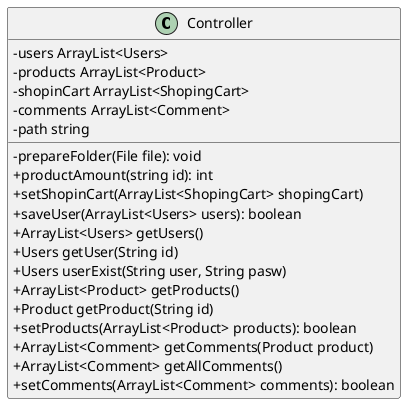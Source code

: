 @startuml Controller
!startsub Controller
skinparam ClassAttributeIconSize 0

class Controller {
    -users ArrayList<Users>
    -products ArrayList<Product>
    -shopinCart ArrayList<ShopingCart>
    -comments ArrayList<Comment>
    -path string
    -prepareFolder(File file): void
    +productAmount(string id): int
    +setShopinCart(ArrayList<ShopingCart> shopingCart)
    +saveUser(ArrayList<Users> users): boolean
    +ArrayList<Users> getUsers()
    +Users getUser(String id)
    +Users userExist(String user, String pasw)
    +ArrayList<Product> getProducts()
    +Product getProduct(String id)
    +setProducts(ArrayList<Product> products): boolean
    +ArrayList<Comment> getComments(Product product)
    +ArrayList<Comment> getAllComments()
    +setComments(ArrayList<Comment> comments): boolean
}

!endsub
@enduml